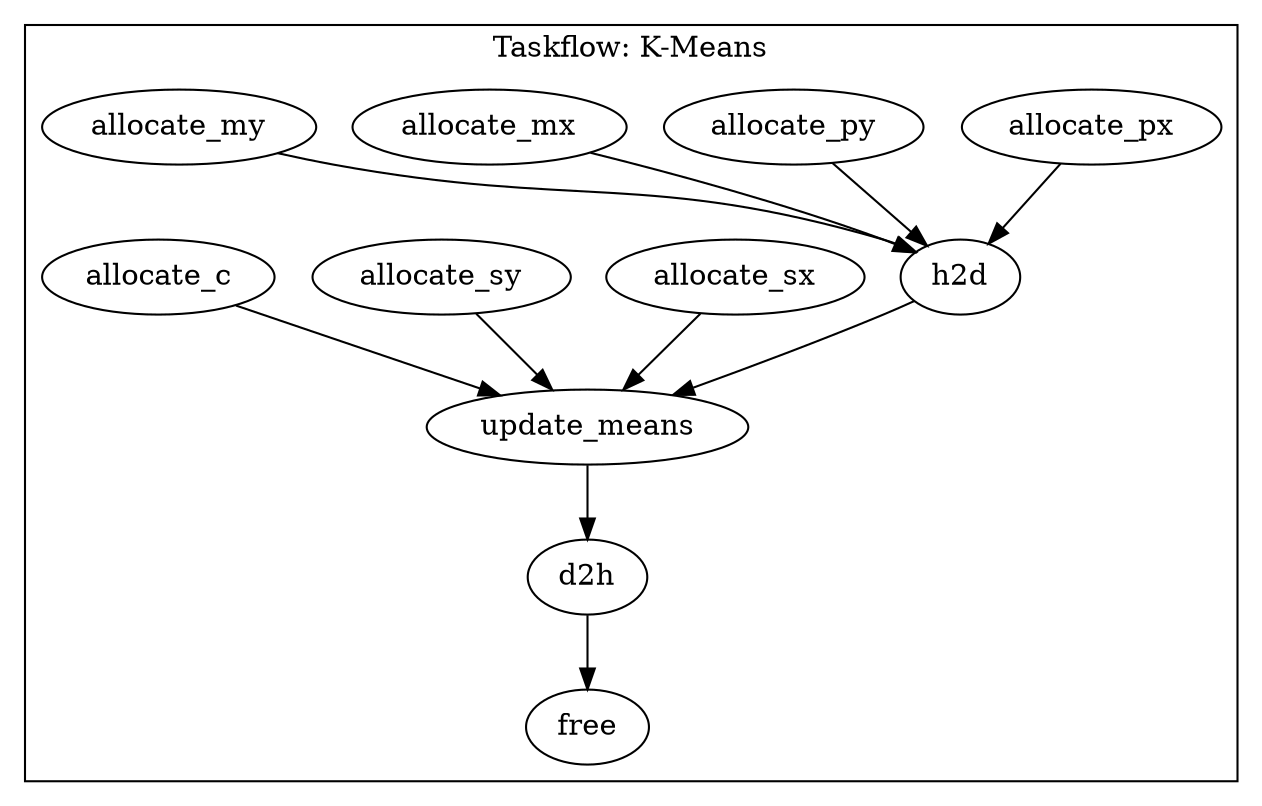 digraph Taskflow {
subgraph cluster_p0x7ffcc549dd00 {
label="Taskflow: K-Means";
p0x112f740[label="allocate_px" ];
p0x112f740 -> p0x112fa10;
p0x112f650[label="allocate_py" ];
p0x112f650 -> p0x112fa10;
p0x112f560[label="allocate_mx" ];
p0x112f560 -> p0x112fa10;
p0x112f470[label="allocate_my" ];
p0x112f470 -> p0x112fa10;
p0x112f380[label="allocate_sx" ];
p0x112f380 -> p0x112fb00;
p0x112f830[label="allocate_sy" ];
p0x112f830 -> p0x112fb00;
p0x112f920[label="allocate_c" ];
p0x112f920 -> p0x112fb00;
p0x112fa10[label="h2d" ];
p0x112fa10 -> p0x112fb00;
p0x112fb00[label="update_means" ];
p0x112fb00 -> p0x112fbf0;
p0x112fbf0[label="d2h" ];
p0x112fbf0 -> p0x112fce0;
p0x112fce0[label="free" ];
}
}
